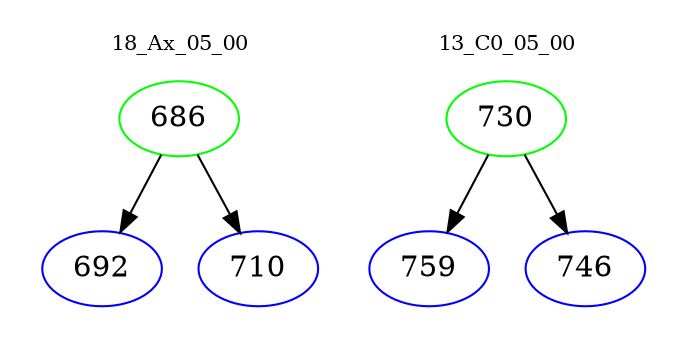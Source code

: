 digraph{
subgraph cluster_0 {
color = white
label = "18_Ax_05_00";
fontsize=10;
T0_686 [label="686", color="green"]
T0_686 -> T0_692 [color="black"]
T0_692 [label="692", color="blue"]
T0_686 -> T0_710 [color="black"]
T0_710 [label="710", color="blue"]
}
subgraph cluster_1 {
color = white
label = "13_C0_05_00";
fontsize=10;
T1_730 [label="730", color="green"]
T1_730 -> T1_759 [color="black"]
T1_759 [label="759", color="blue"]
T1_730 -> T1_746 [color="black"]
T1_746 [label="746", color="blue"]
}
}
